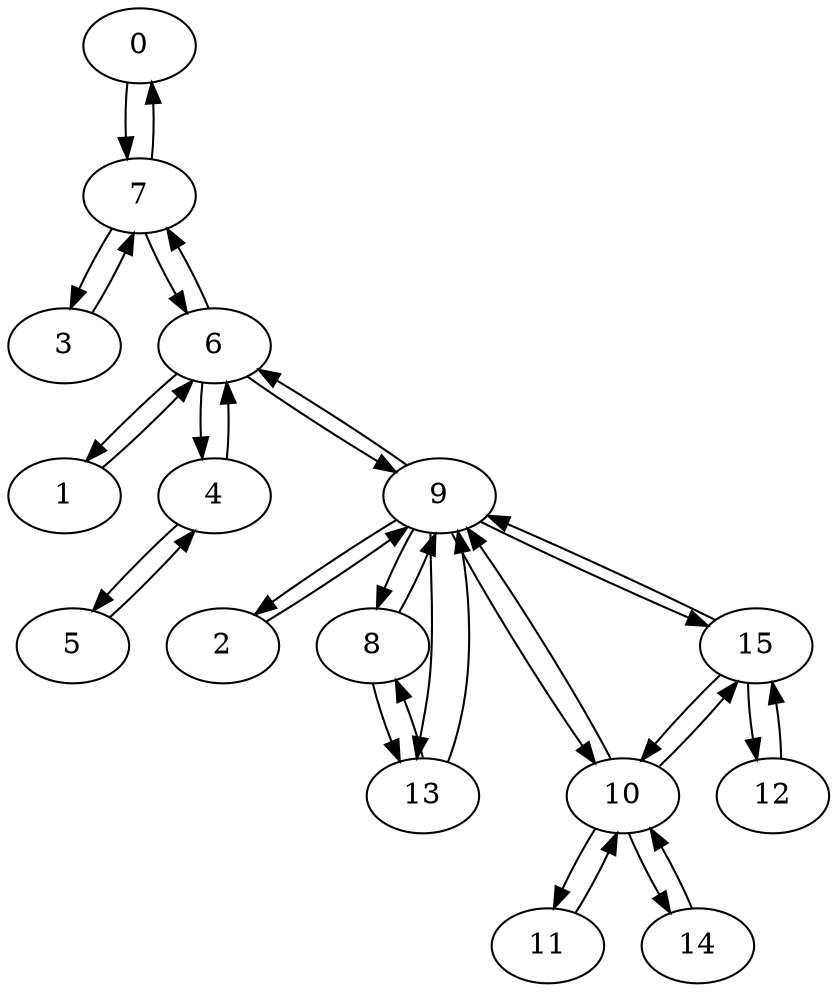 digraph{
0 [ pos = "0,0!" ];
1 [ pos = "1,0!" ];
2 [ pos = "2,0!" ];
3 [ pos = "3,0!" ];
4 [ pos = "4,0!" ];
5 [ pos = "5,0!" ];
5->4;
4->5
6 [ pos = "6,0!" ];
6->1;
1->6
6->4;
4->6;
7 [ pos = "7,0!" ];
7->0;
0->7
7->3;
3->7
7->6;
6->7
8 [ pos = "8,0!" ];
9 [ pos = "9,0!" ];
9->2;
2->9
9->6;
6->9
9->8;
8->9
10 [ pos = "0,1!" ];
10->9;
9->10
11 [ pos = "1,1!" ];
11->10;
10->11
12 [ pos = "2,1!" ];
13 [ pos = "3,1!" ];
13->8;
8->13
13->9;
9->13
14 [ pos = "4,1!" ];
14->10;
10->14
15 [ pos = "5,1!" ];
15->9;
9->15
15->10;
10->15
15->12;
12->15
}